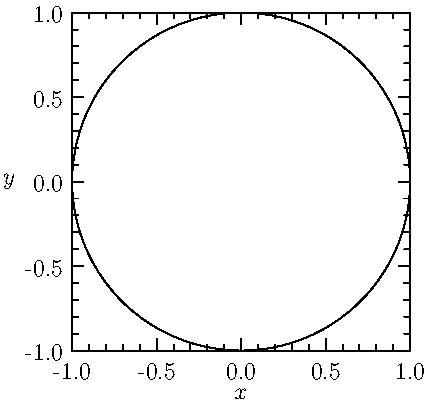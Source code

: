
import graph;

size(0,200);

real f(real t) {return cos(2pi*t);}
real g(real t) {return sin(2pi*t);}

draw(graph(f,g,0,1));

//xlimits(0,1);
//ylimits(-1,0);

xaxis("$x$",BottomTop,LeftTicks("%#.1f"));
yaxis("$y$",LeftRight,RightTicks("%#.1f"));


